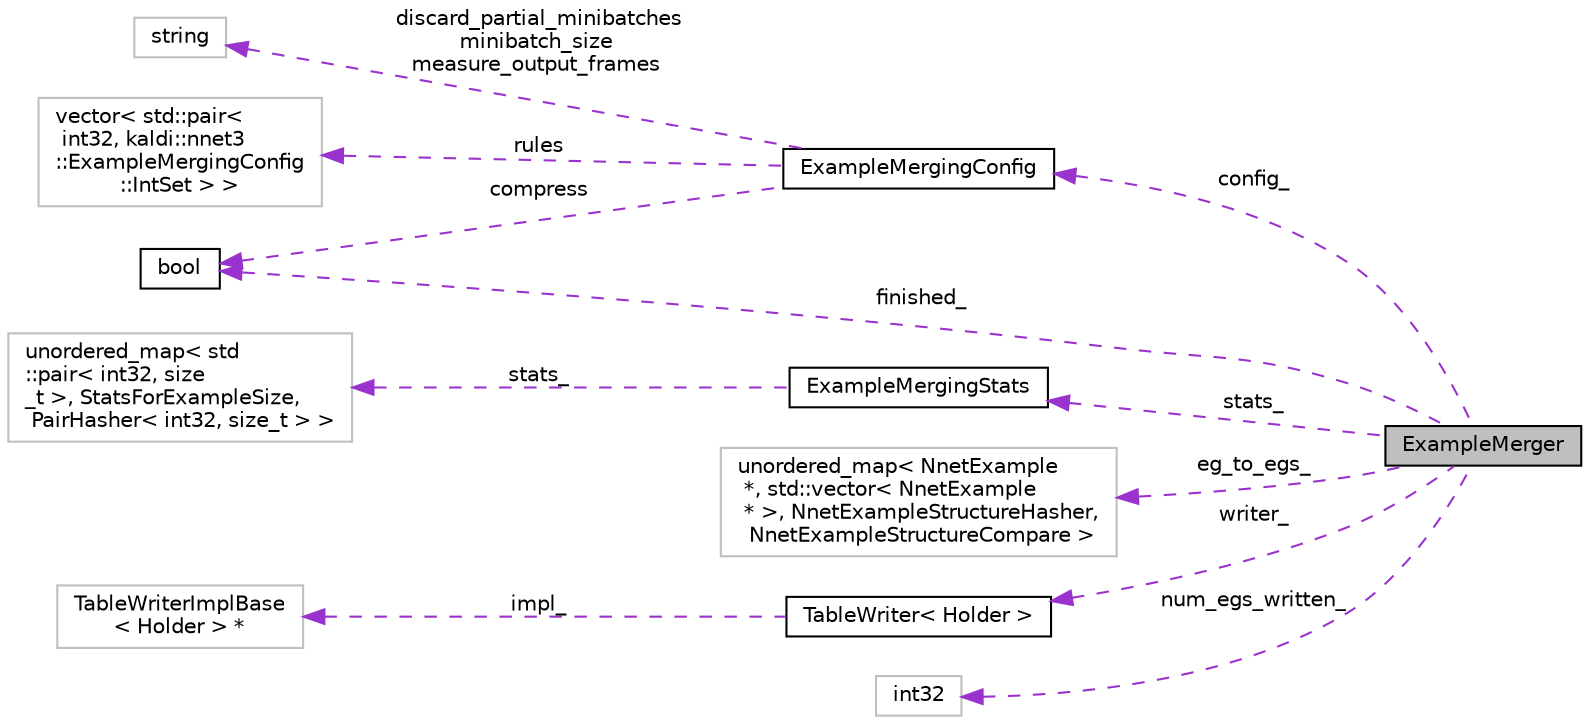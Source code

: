 digraph "ExampleMerger"
{
  edge [fontname="Helvetica",fontsize="10",labelfontname="Helvetica",labelfontsize="10"];
  node [fontname="Helvetica",fontsize="10",shape=record];
  rankdir="LR";
  Node1 [label="ExampleMerger",height=0.2,width=0.4,color="black", fillcolor="grey75", style="filled", fontcolor="black"];
  Node2 -> Node1 [dir="back",color="darkorchid3",fontsize="10",style="dashed",label=" config_" ,fontname="Helvetica"];
  Node2 [label="ExampleMergingConfig",height=0.2,width=0.4,color="black", fillcolor="white", style="filled",URL="$classkaldi_1_1nnet3_1_1ExampleMergingConfig.html"];
  Node3 -> Node2 [dir="back",color="darkorchid3",fontsize="10",style="dashed",label=" discard_partial_minibatches\nminibatch_size\nmeasure_output_frames" ,fontname="Helvetica"];
  Node3 [label="string",height=0.2,width=0.4,color="grey75", fillcolor="white", style="filled"];
  Node4 -> Node2 [dir="back",color="darkorchid3",fontsize="10",style="dashed",label=" compress" ,fontname="Helvetica"];
  Node4 [label="bool",height=0.2,width=0.4,color="black", fillcolor="white", style="filled",URL="$classbool.html"];
  Node5 -> Node2 [dir="back",color="darkorchid3",fontsize="10",style="dashed",label=" rules" ,fontname="Helvetica"];
  Node5 [label="vector\< std::pair\<\l int32, kaldi::nnet3\l::ExampleMergingConfig\l::IntSet \> \>",height=0.2,width=0.4,color="grey75", fillcolor="white", style="filled"];
  Node6 -> Node1 [dir="back",color="darkorchid3",fontsize="10",style="dashed",label=" stats_" ,fontname="Helvetica"];
  Node6 [label="ExampleMergingStats",height=0.2,width=0.4,color="black", fillcolor="white", style="filled",URL="$classkaldi_1_1nnet3_1_1ExampleMergingStats.html",tooltip="This class is responsible for storing, and displaying in log messages, statistics about how examples ..."];
  Node7 -> Node6 [dir="back",color="darkorchid3",fontsize="10",style="dashed",label=" stats_" ,fontname="Helvetica"];
  Node7 [label="unordered_map\< std\l::pair\< int32, size\l_t \>, StatsForExampleSize,\l PairHasher\< int32, size_t \> \>",height=0.2,width=0.4,color="grey75", fillcolor="white", style="filled"];
  Node4 -> Node1 [dir="back",color="darkorchid3",fontsize="10",style="dashed",label=" finished_" ,fontname="Helvetica"];
  Node8 -> Node1 [dir="back",color="darkorchid3",fontsize="10",style="dashed",label=" eg_to_egs_" ,fontname="Helvetica"];
  Node8 [label="unordered_map\< NnetExample\l *, std::vector\< NnetExample\l * \>, NnetExampleStructureHasher,\l NnetExampleStructureCompare \>",height=0.2,width=0.4,color="grey75", fillcolor="white", style="filled"];
  Node9 -> Node1 [dir="back",color="darkorchid3",fontsize="10",style="dashed",label=" writer_" ,fontname="Helvetica"];
  Node9 [label="TableWriter\< Holder \>",height=0.2,width=0.4,color="black", fillcolor="white", style="filled",URL="$classkaldi_1_1TableWriter.html",tooltip="A templated class for writing objects to an archive or script file; see The Table concept..."];
  Node10 -> Node9 [dir="back",color="darkorchid3",fontsize="10",style="dashed",label=" impl_" ,fontname="Helvetica"];
  Node10 [label="TableWriterImplBase\l\< Holder \> *",height=0.2,width=0.4,color="grey75", fillcolor="white", style="filled"];
  Node11 -> Node1 [dir="back",color="darkorchid3",fontsize="10",style="dashed",label=" num_egs_written_" ,fontname="Helvetica"];
  Node11 [label="int32",height=0.2,width=0.4,color="grey75", fillcolor="white", style="filled"];
}
